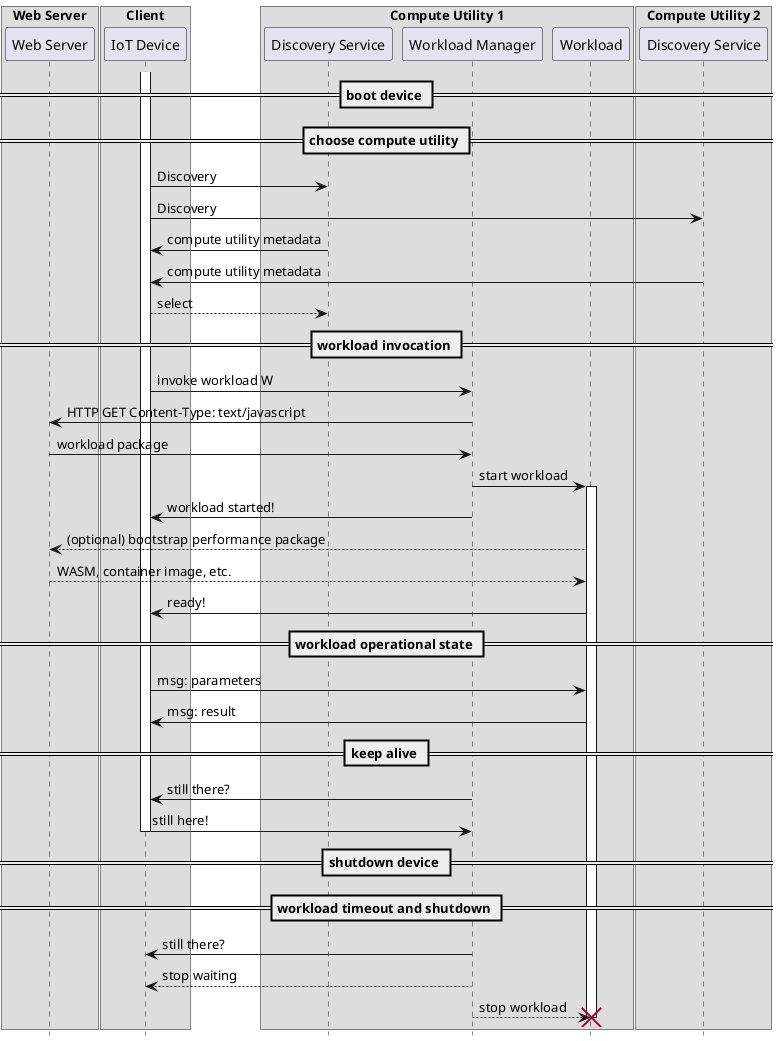 @startuml
hide footbox

box "Web Server"
participant "Web Server" as WS
end box

box "Client"
participant "IoT Device" as D
end box

box "Compute Utility 1"
participant "Discovery Service" as DS
participant "Workload Manager" as WM
participant "Workload" as W
end box

box "Compute Utility 2"
participant "Discovery Service" as DS2
end box

== boot device ==

activate D

== choose compute utility ==

D  -> DS: Discovery 
D  -> DS2: Discovery 
DS  -> D: compute utility metadata
DS2 -> D: compute utility metadata
D  --> DS: select

== workload invocation ==

D  -> WM: invoke workload W
WM  -> WS: HTTP GET Content-Type: text/javascript
WS  -> WM: workload package
WM  -> W: start workload
activate W
WM -> D: workload started!
W  --> WS: (optional) bootstrap performance package
WS --> W: WASM, container image, etc.
W  -> D: ready!

== workload operational state ==

D -> W: msg: parameters
W -> D: msg: result

== keep alive ==

WM -> D: still there?
D -> WM: still here!

== shutdown device ==

deactivate D

== workload timeout and shutdown ==
WM -> D: still there?
WM --> D: stop waiting
WM --> W: stop workload
destroy W

@enduml
